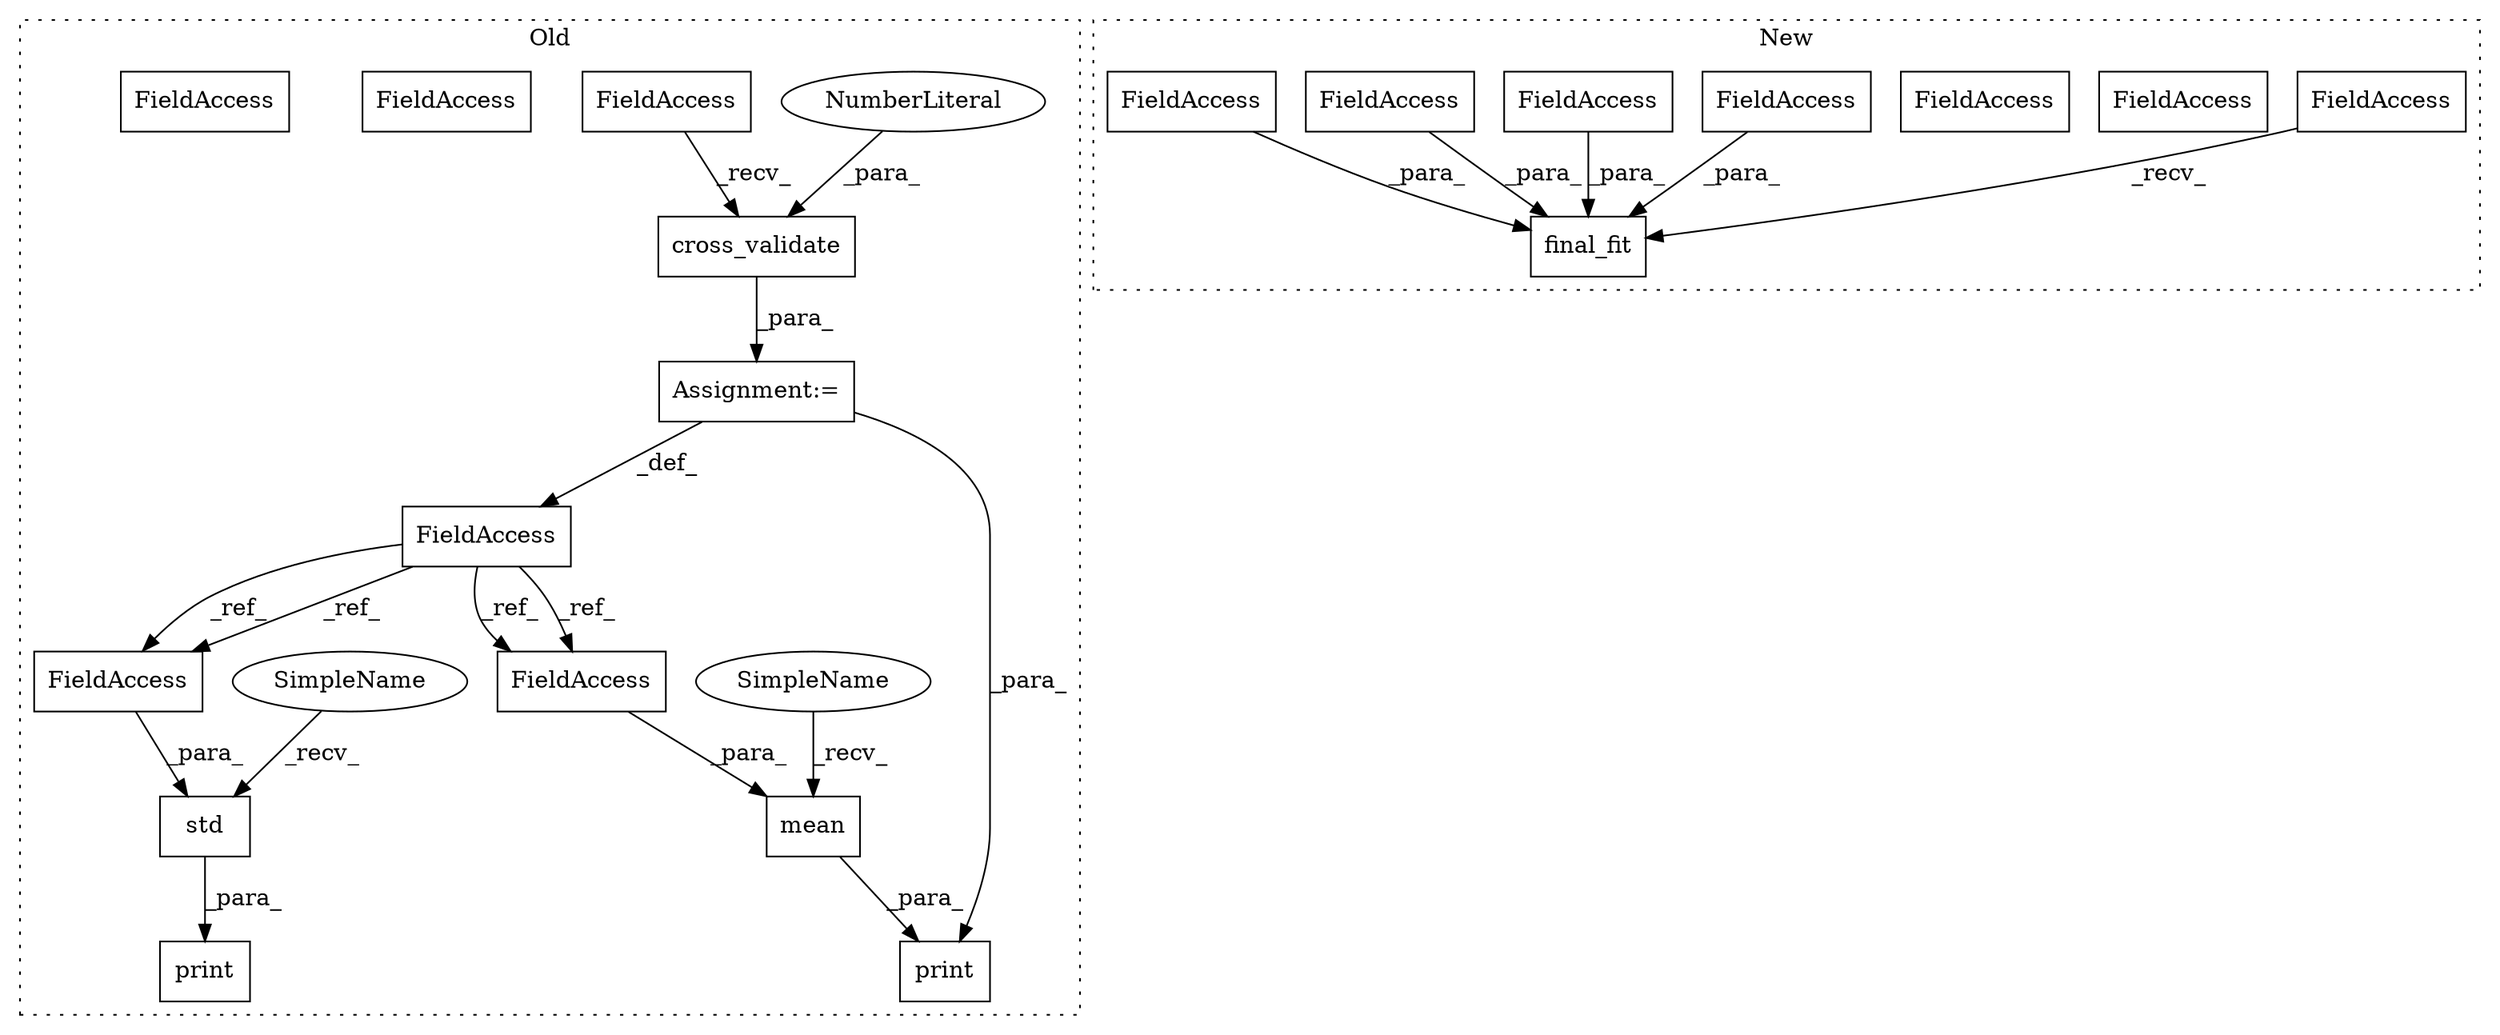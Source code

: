 digraph G {
subgraph cluster0 {
1 [label="cross_validate" a="32" s="1269,1290" l="15,1" shape="box"];
3 [label="print" a="32" s="1353,1376" l="6,1" shape="box"];
4 [label="std" a="32" s="1365,1375" l="4,1" shape="box"];
5 [label="mean" a="32" s="1332,1343" l="5,1" shape="box"];
6 [label="NumberLiteral" a="34" s="1288" l="2" shape="ellipse"];
7 [label="print" a="32" s="1320,1344" l="6,1" shape="box"];
8 [label="FieldAccess" a="22" s="1258" l="6" shape="box"];
9 [label="FieldAccess" a="22" s="1265" l="3" shape="box"];
13 [label="FieldAccess" a="22" s="1337" l="6" shape="box"];
16 [label="FieldAccess" a="22" s="1369" l="6" shape="box"];
17 [label="Assignment:=" a="7" s="1264" l="1" shape="box"];
18 [label="FieldAccess" a="22" s="1369" l="6" shape="box"];
19 [label="FieldAccess" a="22" s="1337" l="6" shape="box"];
21 [label="SimpleName" a="42" s="1326" l="5" shape="ellipse"];
22 [label="SimpleName" a="42" s="1359" l="5" shape="ellipse"];
label = "Old";
style="dotted";
}
subgraph cluster1 {
2 [label="final_fit" a="32" s="1209,1248" l="10,1" shape="box"];
10 [label="FieldAccess" a="22" s="1205" l="3" shape="box"];
11 [label="FieldAccess" a="22" s="1219" l="7" shape="box"];
12 [label="FieldAccess" a="22" s="1235" l="6" shape="box"];
14 [label="FieldAccess" a="22" s="1227" l="7" shape="box"];
15 [label="FieldAccess" a="22" s="1242" l="6" shape="box"];
20 [label="FieldAccess" a="22" s="1219" l="7" shape="box"];
23 [label="FieldAccess" a="22" s="1235" l="6" shape="box"];
label = "New";
style="dotted";
}
1 -> 17 [label="_para_"];
4 -> 3 [label="_para_"];
5 -> 7 [label="_para_"];
6 -> 1 [label="_para_"];
8 -> 18 [label="_ref_"];
8 -> 19 [label="_ref_"];
8 -> 18 [label="_ref_"];
8 -> 19 [label="_ref_"];
9 -> 1 [label="_recv_"];
10 -> 2 [label="_recv_"];
14 -> 2 [label="_para_"];
15 -> 2 [label="_para_"];
17 -> 7 [label="_para_"];
17 -> 8 [label="_def_"];
18 -> 4 [label="_para_"];
19 -> 5 [label="_para_"];
20 -> 2 [label="_para_"];
21 -> 5 [label="_recv_"];
22 -> 4 [label="_recv_"];
23 -> 2 [label="_para_"];
}